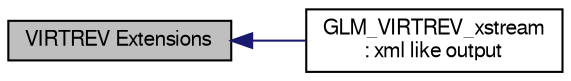 digraph "VIRTREV Extensions"
{
  edge [fontname="FreeSans",fontsize="10",labelfontname="FreeSans",labelfontsize="10"];
  node [fontname="FreeSans",fontsize="10",shape=record];
  rankdir=LR;
  Node1 [label="GLM_VIRTREV_xstream\l: xml like output",height=0.2,width=0.4,color="black", fillcolor="white", style="filled",URL="$da/df8/group__virtrev__xstream.html",tooltip="Streaming vector and matrix in a xml way. "];
  Node0 [label="VIRTREV Extensions",height=0.2,width=0.4,color="black", fillcolor="grey75", style="filled" fontcolor="black"];
  Node0->Node1 [shape=plaintext, color="midnightblue", dir="back", style="solid"];
}

